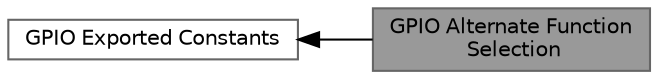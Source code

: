 digraph "GPIO Alternate Function Selection"
{
 // INTERACTIVE_SVG=YES
 // LATEX_PDF_SIZE
  bgcolor="transparent";
  edge [fontname=Helvetica,fontsize=10,labelfontname=Helvetica,labelfontsize=10];
  node [fontname=Helvetica,fontsize=10,shape=box,height=0.2,width=0.4];
  rankdir=LR;
  Node2 [id="Node000002",label="GPIO Exported Constants",height=0.2,width=0.4,color="grey40", fillcolor="white", style="filled",URL="$group___g_p_i_o_ex___exported___constants.html",tooltip=" "];
  Node1 [id="Node000001",label="GPIO Alternate Function\l Selection",height=0.2,width=0.4,color="gray40", fillcolor="grey60", style="filled", fontcolor="black",tooltip=" "];
  Node2->Node1 [shape=plaintext, dir="back", style="solid"];
}
